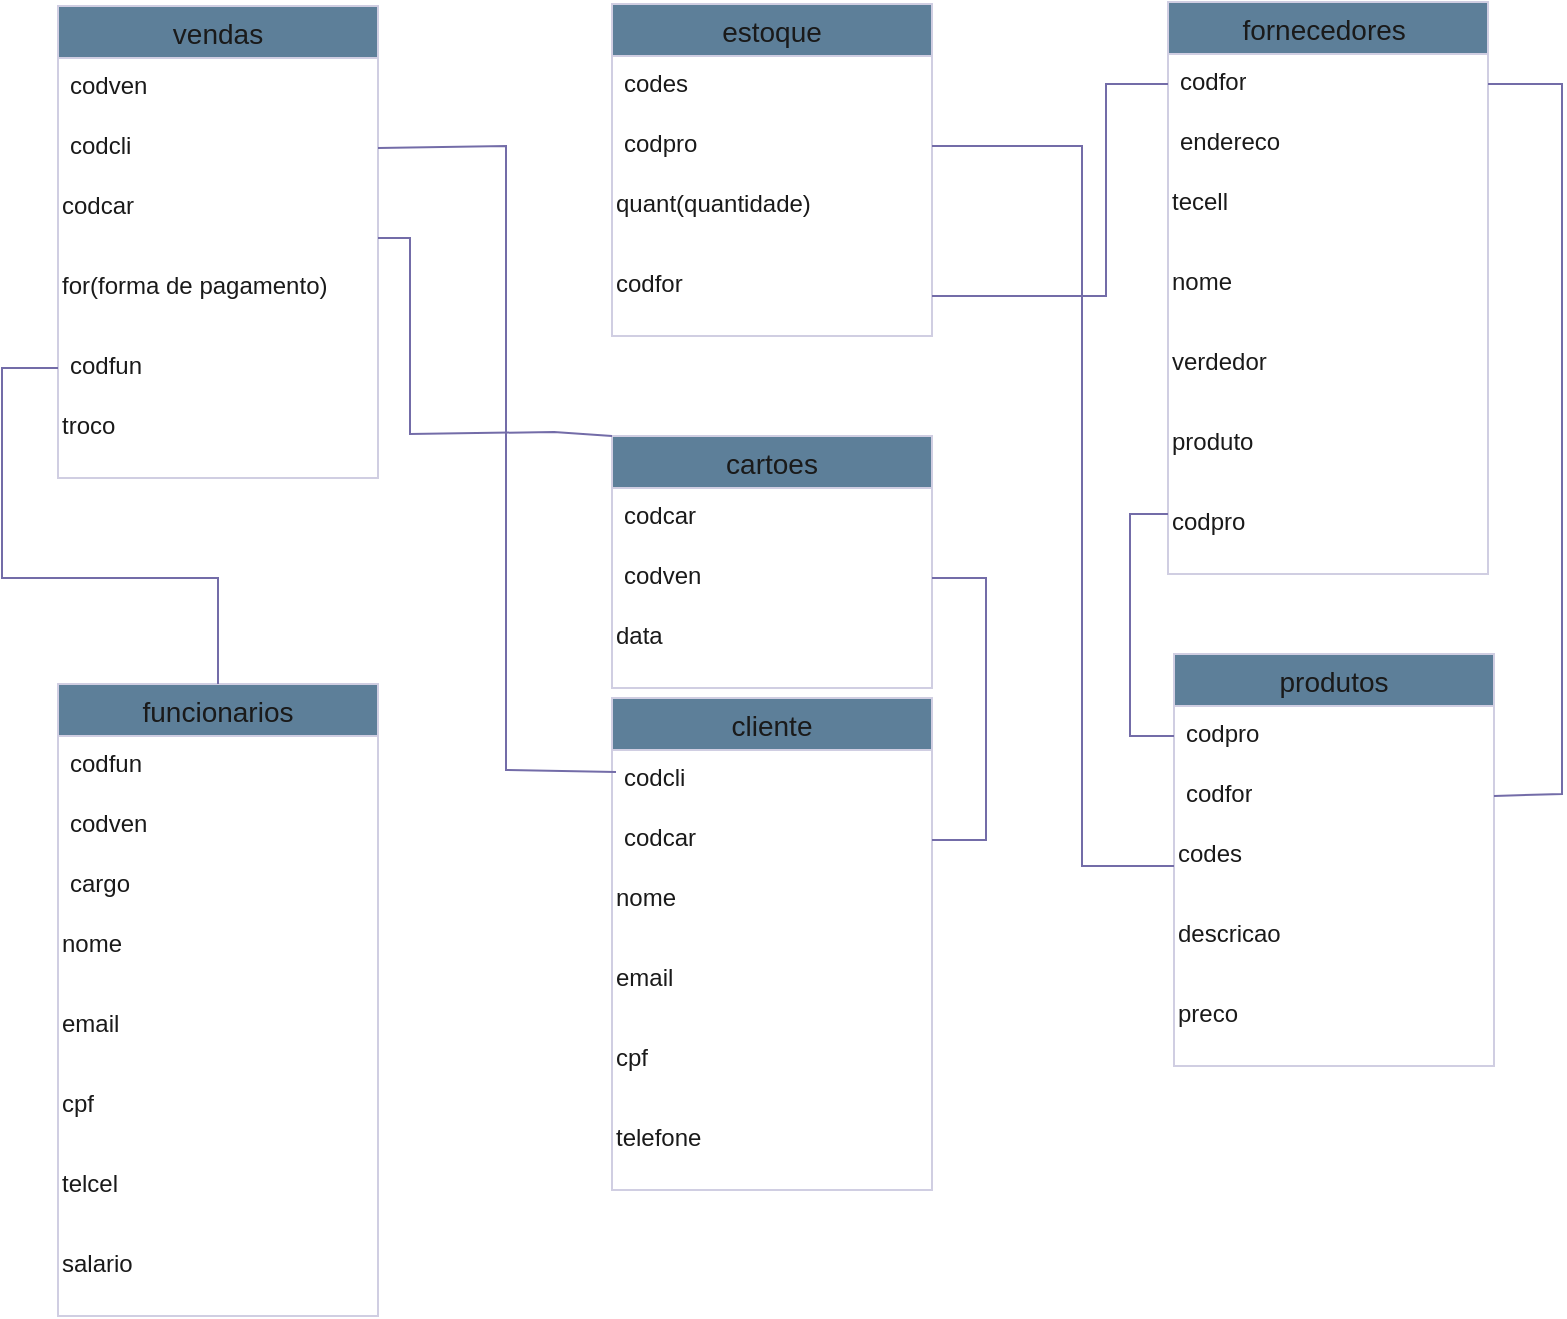 <mxfile version="22.1.18" type="device">
  <diagram id="C5RBs43oDa-KdzZeNtuy" name="Page-1">
    <mxGraphModel dx="1167" dy="580" grid="1" gridSize="12" guides="1" tooltips="1" connect="1" arrows="1" fold="1" page="1" pageScale="1" pageWidth="2000" pageHeight="1000" background="none" math="0" shadow="0">
      <root>
        <mxCell id="WIyWlLk6GJQsqaUBKTNV-0" />
        <mxCell id="WIyWlLk6GJQsqaUBKTNV-1" parent="WIyWlLk6GJQsqaUBKTNV-0" />
        <mxCell id="L7wKkM1lqsaKDMtwk1TP-30" value="vendas" style="swimlane;fontStyle=0;childLayout=stackLayout;horizontal=1;startSize=26;horizontalStack=0;resizeParent=1;resizeParentMax=0;resizeLast=0;collapsible=1;marginBottom=0;align=center;fontSize=14;labelBackgroundColor=none;fillColor=#5D7F99;strokeColor=#D0CEE2;fontColor=#1A1A1A;" vertex="1" parent="WIyWlLk6GJQsqaUBKTNV-1">
          <mxGeometry x="64" y="50" width="160" height="236" as="geometry" />
        </mxCell>
        <mxCell id="L7wKkM1lqsaKDMtwk1TP-31" value="codven" style="text;strokeColor=none;fillColor=none;spacingLeft=4;spacingRight=4;overflow=hidden;rotatable=0;points=[[0,0.5],[1,0.5]];portConstraint=eastwest;fontSize=12;whiteSpace=wrap;html=1;labelBackgroundColor=none;fontColor=#1A1A1A;" vertex="1" parent="L7wKkM1lqsaKDMtwk1TP-30">
          <mxGeometry y="26" width="160" height="30" as="geometry" />
        </mxCell>
        <mxCell id="L7wKkM1lqsaKDMtwk1TP-32" value="codcli" style="text;strokeColor=none;fillColor=none;spacingLeft=4;spacingRight=4;overflow=hidden;rotatable=0;points=[[0,0.5],[1,0.5]];portConstraint=eastwest;fontSize=12;whiteSpace=wrap;html=1;labelBackgroundColor=none;fontColor=#1A1A1A;" vertex="1" parent="L7wKkM1lqsaKDMtwk1TP-30">
          <mxGeometry y="56" width="160" height="30" as="geometry" />
        </mxCell>
        <mxCell id="L7wKkM1lqsaKDMtwk1TP-36" value="codcar&lt;br&gt;" style="text;whiteSpace=wrap;html=1;labelBackgroundColor=none;fontColor=#1A1A1A;" vertex="1" parent="L7wKkM1lqsaKDMtwk1TP-30">
          <mxGeometry y="86" width="160" height="40" as="geometry" />
        </mxCell>
        <mxCell id="L7wKkM1lqsaKDMtwk1TP-39" value="for(forma de pagamento)" style="text;whiteSpace=wrap;html=1;labelBackgroundColor=none;fontColor=#1A1A1A;" vertex="1" parent="L7wKkM1lqsaKDMtwk1TP-30">
          <mxGeometry y="126" width="160" height="40" as="geometry" />
        </mxCell>
        <mxCell id="L7wKkM1lqsaKDMtwk1TP-35" value="codfun" style="text;strokeColor=none;fillColor=none;spacingLeft=4;spacingRight=4;overflow=hidden;rotatable=0;points=[[0,0.5],[1,0.5]];portConstraint=eastwest;fontSize=12;whiteSpace=wrap;html=1;labelBackgroundColor=none;fontColor=#1A1A1A;" vertex="1" parent="L7wKkM1lqsaKDMtwk1TP-30">
          <mxGeometry y="166" width="160" height="30" as="geometry" />
        </mxCell>
        <mxCell id="L7wKkM1lqsaKDMtwk1TP-34" value="troco" style="text;whiteSpace=wrap;html=1;labelBackgroundColor=none;fontColor=#1A1A1A;" vertex="1" parent="L7wKkM1lqsaKDMtwk1TP-30">
          <mxGeometry y="196" width="160" height="40" as="geometry" />
        </mxCell>
        <mxCell id="L7wKkM1lqsaKDMtwk1TP-42" value="estoque" style="swimlane;fontStyle=0;childLayout=stackLayout;horizontal=1;startSize=26;horizontalStack=0;resizeParent=1;resizeParentMax=0;resizeLast=0;collapsible=1;marginBottom=0;align=center;fontSize=14;labelBackgroundColor=none;fillColor=#5D7F99;strokeColor=#D0CEE2;fontColor=#1A1A1A;" vertex="1" parent="WIyWlLk6GJQsqaUBKTNV-1">
          <mxGeometry x="341" y="49" width="160" height="166" as="geometry" />
        </mxCell>
        <mxCell id="L7wKkM1lqsaKDMtwk1TP-43" value="codes" style="text;strokeColor=none;fillColor=none;spacingLeft=4;spacingRight=4;overflow=hidden;rotatable=0;points=[[0,0.5],[1,0.5]];portConstraint=eastwest;fontSize=12;whiteSpace=wrap;html=1;labelBackgroundColor=none;fontColor=#1A1A1A;" vertex="1" parent="L7wKkM1lqsaKDMtwk1TP-42">
          <mxGeometry y="26" width="160" height="30" as="geometry" />
        </mxCell>
        <mxCell id="L7wKkM1lqsaKDMtwk1TP-44" value="codpro" style="text;strokeColor=none;fillColor=none;spacingLeft=4;spacingRight=4;overflow=hidden;rotatable=0;points=[[0,0.5],[1,0.5]];portConstraint=eastwest;fontSize=12;whiteSpace=wrap;html=1;labelBackgroundColor=none;fontColor=#1A1A1A;" vertex="1" parent="L7wKkM1lqsaKDMtwk1TP-42">
          <mxGeometry y="56" width="160" height="30" as="geometry" />
        </mxCell>
        <mxCell id="L7wKkM1lqsaKDMtwk1TP-45" value="quant(quantidade)" style="text;whiteSpace=wrap;html=1;labelBackgroundColor=none;fontColor=#1A1A1A;" vertex="1" parent="L7wKkM1lqsaKDMtwk1TP-42">
          <mxGeometry y="86" width="160" height="40" as="geometry" />
        </mxCell>
        <mxCell id="L7wKkM1lqsaKDMtwk1TP-46" value="codfor" style="text;whiteSpace=wrap;html=1;labelBackgroundColor=none;fontColor=#1A1A1A;" vertex="1" parent="L7wKkM1lqsaKDMtwk1TP-42">
          <mxGeometry y="126" width="160" height="40" as="geometry" />
        </mxCell>
        <mxCell id="L7wKkM1lqsaKDMtwk1TP-50" value="produtos" style="swimlane;fontStyle=0;childLayout=stackLayout;horizontal=1;startSize=26;horizontalStack=0;resizeParent=1;resizeParentMax=0;resizeLast=0;collapsible=1;marginBottom=0;align=center;fontSize=14;labelBackgroundColor=none;fillColor=#5D7F99;strokeColor=#D0CEE2;fontColor=#1A1A1A;" vertex="1" parent="WIyWlLk6GJQsqaUBKTNV-1">
          <mxGeometry x="622" y="374" width="160" height="206" as="geometry" />
        </mxCell>
        <mxCell id="L7wKkM1lqsaKDMtwk1TP-51" value="codpro" style="text;strokeColor=none;fillColor=none;spacingLeft=4;spacingRight=4;overflow=hidden;rotatable=0;points=[[0,0.5],[1,0.5]];portConstraint=eastwest;fontSize=12;whiteSpace=wrap;html=1;labelBackgroundColor=none;fontColor=#1A1A1A;" vertex="1" parent="L7wKkM1lqsaKDMtwk1TP-50">
          <mxGeometry y="26" width="160" height="30" as="geometry" />
        </mxCell>
        <mxCell id="L7wKkM1lqsaKDMtwk1TP-52" value="codfor" style="text;strokeColor=none;fillColor=none;spacingLeft=4;spacingRight=4;overflow=hidden;rotatable=0;points=[[0,0.5],[1,0.5]];portConstraint=eastwest;fontSize=12;whiteSpace=wrap;html=1;labelBackgroundColor=none;fontColor=#1A1A1A;" vertex="1" parent="L7wKkM1lqsaKDMtwk1TP-50">
          <mxGeometry y="56" width="160" height="30" as="geometry" />
        </mxCell>
        <mxCell id="L7wKkM1lqsaKDMtwk1TP-53" value="codes" style="text;whiteSpace=wrap;html=1;labelBackgroundColor=none;fontColor=#1A1A1A;" vertex="1" parent="L7wKkM1lqsaKDMtwk1TP-50">
          <mxGeometry y="86" width="160" height="40" as="geometry" />
        </mxCell>
        <mxCell id="L7wKkM1lqsaKDMtwk1TP-54" value="descricao" style="text;whiteSpace=wrap;html=1;labelBackgroundColor=none;fontColor=#1A1A1A;" vertex="1" parent="L7wKkM1lqsaKDMtwk1TP-50">
          <mxGeometry y="126" width="160" height="40" as="geometry" />
        </mxCell>
        <mxCell id="L7wKkM1lqsaKDMtwk1TP-55" value="preco" style="text;whiteSpace=wrap;html=1;labelBackgroundColor=none;fontColor=#1A1A1A;" vertex="1" parent="L7wKkM1lqsaKDMtwk1TP-50">
          <mxGeometry y="166" width="160" height="40" as="geometry" />
        </mxCell>
        <mxCell id="L7wKkM1lqsaKDMtwk1TP-58" value="fornecedores " style="swimlane;fontStyle=0;childLayout=stackLayout;horizontal=1;startSize=26;horizontalStack=0;resizeParent=1;resizeParentMax=0;resizeLast=0;collapsible=1;marginBottom=0;align=center;fontSize=14;labelBackgroundColor=none;fillColor=#5D7F99;strokeColor=#D0CEE2;fontColor=#1A1A1A;" vertex="1" parent="WIyWlLk6GJQsqaUBKTNV-1">
          <mxGeometry x="619" y="48" width="160" height="286" as="geometry" />
        </mxCell>
        <mxCell id="L7wKkM1lqsaKDMtwk1TP-59" value="codfor" style="text;strokeColor=none;fillColor=none;spacingLeft=4;spacingRight=4;overflow=hidden;rotatable=0;points=[[0,0.5],[1,0.5]];portConstraint=eastwest;fontSize=12;whiteSpace=wrap;html=1;labelBackgroundColor=none;fontColor=#1A1A1A;" vertex="1" parent="L7wKkM1lqsaKDMtwk1TP-58">
          <mxGeometry y="26" width="160" height="30" as="geometry" />
        </mxCell>
        <mxCell id="L7wKkM1lqsaKDMtwk1TP-60" value="endereco" style="text;strokeColor=none;fillColor=none;spacingLeft=4;spacingRight=4;overflow=hidden;rotatable=0;points=[[0,0.5],[1,0.5]];portConstraint=eastwest;fontSize=12;whiteSpace=wrap;html=1;labelBackgroundColor=none;fontColor=#1A1A1A;" vertex="1" parent="L7wKkM1lqsaKDMtwk1TP-58">
          <mxGeometry y="56" width="160" height="30" as="geometry" />
        </mxCell>
        <mxCell id="L7wKkM1lqsaKDMtwk1TP-61" value="tecell" style="text;whiteSpace=wrap;html=1;labelBackgroundColor=none;fontColor=#1A1A1A;" vertex="1" parent="L7wKkM1lqsaKDMtwk1TP-58">
          <mxGeometry y="86" width="160" height="40" as="geometry" />
        </mxCell>
        <mxCell id="L7wKkM1lqsaKDMtwk1TP-63" value="nome&amp;nbsp;" style="text;whiteSpace=wrap;html=1;labelBackgroundColor=none;fontColor=#1A1A1A;" vertex="1" parent="L7wKkM1lqsaKDMtwk1TP-58">
          <mxGeometry y="126" width="160" height="40" as="geometry" />
        </mxCell>
        <mxCell id="L7wKkM1lqsaKDMtwk1TP-64" value="verdedor" style="text;whiteSpace=wrap;html=1;labelBackgroundColor=none;fontColor=#1A1A1A;" vertex="1" parent="L7wKkM1lqsaKDMtwk1TP-58">
          <mxGeometry y="166" width="160" height="40" as="geometry" />
        </mxCell>
        <mxCell id="L7wKkM1lqsaKDMtwk1TP-65" value="produto" style="text;whiteSpace=wrap;html=1;labelBackgroundColor=none;fontColor=#1A1A1A;" vertex="1" parent="L7wKkM1lqsaKDMtwk1TP-58">
          <mxGeometry y="206" width="160" height="40" as="geometry" />
        </mxCell>
        <mxCell id="L7wKkM1lqsaKDMtwk1TP-62" value="codpro" style="text;whiteSpace=wrap;html=1;labelBackgroundColor=none;fontColor=#1A1A1A;" vertex="1" parent="L7wKkM1lqsaKDMtwk1TP-58">
          <mxGeometry y="246" width="160" height="40" as="geometry" />
        </mxCell>
        <mxCell id="L7wKkM1lqsaKDMtwk1TP-66" value="funcionarios" style="swimlane;fontStyle=0;childLayout=stackLayout;horizontal=1;startSize=26;horizontalStack=0;resizeParent=1;resizeParentMax=0;resizeLast=0;collapsible=1;marginBottom=0;align=center;fontSize=14;labelBackgroundColor=none;fillColor=#5D7F99;strokeColor=#D0CEE2;fontColor=#1A1A1A;" vertex="1" parent="WIyWlLk6GJQsqaUBKTNV-1">
          <mxGeometry x="64" y="389" width="160" height="316" as="geometry" />
        </mxCell>
        <mxCell id="L7wKkM1lqsaKDMtwk1TP-67" value="codfun" style="text;strokeColor=none;fillColor=none;spacingLeft=4;spacingRight=4;overflow=hidden;rotatable=0;points=[[0,0.5],[1,0.5]];portConstraint=eastwest;fontSize=12;whiteSpace=wrap;html=1;labelBackgroundColor=none;fontColor=#1A1A1A;" vertex="1" parent="L7wKkM1lqsaKDMtwk1TP-66">
          <mxGeometry y="26" width="160" height="30" as="geometry" />
        </mxCell>
        <mxCell id="L7wKkM1lqsaKDMtwk1TP-88" value="codven" style="text;strokeColor=none;fillColor=none;spacingLeft=4;spacingRight=4;overflow=hidden;rotatable=0;points=[[0,0.5],[1,0.5]];portConstraint=eastwest;fontSize=12;whiteSpace=wrap;html=1;labelBackgroundColor=none;fontColor=#1A1A1A;" vertex="1" parent="L7wKkM1lqsaKDMtwk1TP-66">
          <mxGeometry y="56" width="160" height="30" as="geometry" />
        </mxCell>
        <mxCell id="L7wKkM1lqsaKDMtwk1TP-68" value="cargo" style="text;strokeColor=none;fillColor=none;spacingLeft=4;spacingRight=4;overflow=hidden;rotatable=0;points=[[0,0.5],[1,0.5]];portConstraint=eastwest;fontSize=12;whiteSpace=wrap;html=1;labelBackgroundColor=none;fontColor=#1A1A1A;" vertex="1" parent="L7wKkM1lqsaKDMtwk1TP-66">
          <mxGeometry y="86" width="160" height="30" as="geometry" />
        </mxCell>
        <mxCell id="L7wKkM1lqsaKDMtwk1TP-69" value="nome" style="text;whiteSpace=wrap;html=1;labelBackgroundColor=none;fontColor=#1A1A1A;" vertex="1" parent="L7wKkM1lqsaKDMtwk1TP-66">
          <mxGeometry y="116" width="160" height="40" as="geometry" />
        </mxCell>
        <mxCell id="L7wKkM1lqsaKDMtwk1TP-70" value="email" style="text;whiteSpace=wrap;html=1;labelBackgroundColor=none;fontColor=#1A1A1A;" vertex="1" parent="L7wKkM1lqsaKDMtwk1TP-66">
          <mxGeometry y="156" width="160" height="40" as="geometry" />
        </mxCell>
        <mxCell id="L7wKkM1lqsaKDMtwk1TP-72" value="cpf" style="text;whiteSpace=wrap;html=1;labelBackgroundColor=none;fontColor=#1A1A1A;" vertex="1" parent="L7wKkM1lqsaKDMtwk1TP-66">
          <mxGeometry y="196" width="160" height="40" as="geometry" />
        </mxCell>
        <mxCell id="L7wKkM1lqsaKDMtwk1TP-73" value="telcel" style="text;whiteSpace=wrap;html=1;labelBackgroundColor=none;fontColor=#1A1A1A;" vertex="1" parent="L7wKkM1lqsaKDMtwk1TP-66">
          <mxGeometry y="236" width="160" height="40" as="geometry" />
        </mxCell>
        <mxCell id="L7wKkM1lqsaKDMtwk1TP-71" value="salario" style="text;whiteSpace=wrap;html=1;labelBackgroundColor=none;fontColor=#1A1A1A;" vertex="1" parent="L7wKkM1lqsaKDMtwk1TP-66">
          <mxGeometry y="276" width="160" height="40" as="geometry" />
        </mxCell>
        <mxCell id="L7wKkM1lqsaKDMtwk1TP-74" value="cliente" style="swimlane;fontStyle=0;childLayout=stackLayout;horizontal=1;startSize=26;horizontalStack=0;resizeParent=1;resizeParentMax=0;resizeLast=0;collapsible=1;marginBottom=0;align=center;fontSize=14;labelBackgroundColor=none;fillColor=#5D7F99;strokeColor=#D0CEE2;fontColor=#1A1A1A;" vertex="1" parent="WIyWlLk6GJQsqaUBKTNV-1">
          <mxGeometry x="341" y="396" width="160" height="246" as="geometry" />
        </mxCell>
        <mxCell id="L7wKkM1lqsaKDMtwk1TP-75" value="codcli" style="text;strokeColor=none;fillColor=none;spacingLeft=4;spacingRight=4;overflow=hidden;rotatable=0;points=[[0,0.5],[1,0.5]];portConstraint=eastwest;fontSize=12;whiteSpace=wrap;html=1;labelBackgroundColor=none;fontColor=#1A1A1A;" vertex="1" parent="L7wKkM1lqsaKDMtwk1TP-74">
          <mxGeometry y="26" width="160" height="30" as="geometry" />
        </mxCell>
        <mxCell id="L7wKkM1lqsaKDMtwk1TP-76" value="codcar" style="text;strokeColor=none;fillColor=none;spacingLeft=4;spacingRight=4;overflow=hidden;rotatable=0;points=[[0,0.5],[1,0.5]];portConstraint=eastwest;fontSize=12;whiteSpace=wrap;html=1;labelBackgroundColor=none;fontColor=#1A1A1A;" vertex="1" parent="L7wKkM1lqsaKDMtwk1TP-74">
          <mxGeometry y="56" width="160" height="30" as="geometry" />
        </mxCell>
        <mxCell id="L7wKkM1lqsaKDMtwk1TP-77" value="nome" style="text;whiteSpace=wrap;html=1;labelBackgroundColor=none;fontColor=#1A1A1A;" vertex="1" parent="L7wKkM1lqsaKDMtwk1TP-74">
          <mxGeometry y="86" width="160" height="40" as="geometry" />
        </mxCell>
        <mxCell id="L7wKkM1lqsaKDMtwk1TP-78" value="email" style="text;whiteSpace=wrap;html=1;labelBackgroundColor=none;fontColor=#1A1A1A;" vertex="1" parent="L7wKkM1lqsaKDMtwk1TP-74">
          <mxGeometry y="126" width="160" height="40" as="geometry" />
        </mxCell>
        <mxCell id="L7wKkM1lqsaKDMtwk1TP-79" value="cpf" style="text;whiteSpace=wrap;html=1;labelBackgroundColor=none;fontColor=#1A1A1A;" vertex="1" parent="L7wKkM1lqsaKDMtwk1TP-74">
          <mxGeometry y="166" width="160" height="40" as="geometry" />
        </mxCell>
        <mxCell id="L7wKkM1lqsaKDMtwk1TP-80" value="telefone" style="text;whiteSpace=wrap;html=1;labelBackgroundColor=none;fontColor=#1A1A1A;" vertex="1" parent="L7wKkM1lqsaKDMtwk1TP-74">
          <mxGeometry y="206" width="160" height="40" as="geometry" />
        </mxCell>
        <mxCell id="L7wKkM1lqsaKDMtwk1TP-82" value="cartoes" style="swimlane;fontStyle=0;childLayout=stackLayout;horizontal=1;startSize=26;horizontalStack=0;resizeParent=1;resizeParentMax=0;resizeLast=0;collapsible=1;marginBottom=0;align=center;fontSize=14;labelBackgroundColor=none;fillColor=#5D7F99;strokeColor=#D0CEE2;fontColor=#1A1A1A;" vertex="1" parent="WIyWlLk6GJQsqaUBKTNV-1">
          <mxGeometry x="341" y="265" width="160" height="126" as="geometry" />
        </mxCell>
        <mxCell id="L7wKkM1lqsaKDMtwk1TP-83" value="codcar" style="text;strokeColor=none;fillColor=none;spacingLeft=4;spacingRight=4;overflow=hidden;rotatable=0;points=[[0,0.5],[1,0.5]];portConstraint=eastwest;fontSize=12;whiteSpace=wrap;html=1;labelBackgroundColor=none;fontColor=#1A1A1A;" vertex="1" parent="L7wKkM1lqsaKDMtwk1TP-82">
          <mxGeometry y="26" width="160" height="30" as="geometry" />
        </mxCell>
        <mxCell id="L7wKkM1lqsaKDMtwk1TP-84" value="codven" style="text;strokeColor=none;fillColor=none;spacingLeft=4;spacingRight=4;overflow=hidden;rotatable=0;points=[[0,0.5],[1,0.5]];portConstraint=eastwest;fontSize=12;whiteSpace=wrap;html=1;labelBackgroundColor=none;fontColor=#1A1A1A;" vertex="1" parent="L7wKkM1lqsaKDMtwk1TP-82">
          <mxGeometry y="56" width="160" height="30" as="geometry" />
        </mxCell>
        <mxCell id="L7wKkM1lqsaKDMtwk1TP-85" value="data" style="text;whiteSpace=wrap;html=1;labelBackgroundColor=none;fontColor=#1A1A1A;" vertex="1" parent="L7wKkM1lqsaKDMtwk1TP-82">
          <mxGeometry y="86" width="160" height="40" as="geometry" />
        </mxCell>
        <mxCell id="L7wKkM1lqsaKDMtwk1TP-87" value="" style="endArrow=none;html=1;rounded=0;strokeColor=#736CA8;fontColor=#1A1A1A;entryX=0;entryY=0.5;entryDx=0;entryDy=0;exitX=0.5;exitY=0;exitDx=0;exitDy=0;" edge="1" parent="WIyWlLk6GJQsqaUBKTNV-1" source="L7wKkM1lqsaKDMtwk1TP-66" target="L7wKkM1lqsaKDMtwk1TP-35">
          <mxGeometry width="50" height="50" relative="1" as="geometry">
            <mxPoint x="132" y="384" as="sourcePoint" />
            <mxPoint x="146" y="288" as="targetPoint" />
            <Array as="points">
              <mxPoint x="144" y="336" />
              <mxPoint x="36" y="336" />
              <mxPoint x="36" y="231" />
            </Array>
          </mxGeometry>
        </mxCell>
        <mxCell id="L7wKkM1lqsaKDMtwk1TP-90" value="" style="endArrow=none;html=1;rounded=0;strokeColor=#736CA8;fontColor=#1A1A1A;entryX=0;entryY=0.5;entryDx=0;entryDy=0;exitX=1;exitY=0.5;exitDx=0;exitDy=0;" edge="1" parent="WIyWlLk6GJQsqaUBKTNV-1" source="L7wKkM1lqsaKDMtwk1TP-32">
          <mxGeometry width="50" height="50" relative="1" as="geometry">
            <mxPoint x="228" y="120" as="sourcePoint" />
            <mxPoint x="343" y="433" as="targetPoint" />
            <Array as="points">
              <mxPoint x="288" y="120" />
              <mxPoint x="288" y="192" />
              <mxPoint x="288" y="276" />
              <mxPoint x="288" y="432" />
            </Array>
          </mxGeometry>
        </mxCell>
        <mxCell id="L7wKkM1lqsaKDMtwk1TP-91" value="" style="endArrow=none;html=1;rounded=0;strokeColor=#736CA8;fontColor=#1A1A1A;exitX=1;exitY=0.75;exitDx=0;exitDy=0;entryX=0;entryY=0;entryDx=0;entryDy=0;" edge="1" parent="WIyWlLk6GJQsqaUBKTNV-1" source="L7wKkM1lqsaKDMtwk1TP-36" target="L7wKkM1lqsaKDMtwk1TP-82">
          <mxGeometry width="50" height="50" relative="1" as="geometry">
            <mxPoint x="492" y="290" as="sourcePoint" />
            <mxPoint x="542" y="240" as="targetPoint" />
            <Array as="points">
              <mxPoint x="240" y="166" />
              <mxPoint x="240" y="264" />
              <mxPoint x="312" y="263" />
            </Array>
          </mxGeometry>
        </mxCell>
        <mxCell id="L7wKkM1lqsaKDMtwk1TP-92" value="" style="endArrow=none;html=1;rounded=0;strokeColor=#736CA8;fontColor=#1A1A1A;exitX=1;exitY=0.5;exitDx=0;exitDy=0;entryX=1;entryY=0.5;entryDx=0;entryDy=0;" edge="1" parent="WIyWlLk6GJQsqaUBKTNV-1" source="L7wKkM1lqsaKDMtwk1TP-76" target="L7wKkM1lqsaKDMtwk1TP-84">
          <mxGeometry width="50" height="50" relative="1" as="geometry">
            <mxPoint x="492" y="398" as="sourcePoint" />
            <mxPoint x="542" y="348" as="targetPoint" />
            <Array as="points">
              <mxPoint x="528" y="467" />
              <mxPoint x="528" y="396" />
              <mxPoint x="528" y="336" />
            </Array>
          </mxGeometry>
        </mxCell>
        <mxCell id="L7wKkM1lqsaKDMtwk1TP-93" value="" style="endArrow=none;html=1;rounded=0;strokeColor=#736CA8;fontColor=#1A1A1A;exitX=1;exitY=0.5;exitDx=0;exitDy=0;entryX=0;entryY=0.5;entryDx=0;entryDy=0;" edge="1" parent="WIyWlLk6GJQsqaUBKTNV-1" source="L7wKkM1lqsaKDMtwk1TP-44" target="L7wKkM1lqsaKDMtwk1TP-53">
          <mxGeometry width="50" height="50" relative="1" as="geometry">
            <mxPoint x="516" y="286" as="sourcePoint" />
            <mxPoint x="566" y="236" as="targetPoint" />
            <Array as="points">
              <mxPoint x="576" y="120" />
              <mxPoint x="576" y="276" />
              <mxPoint x="576" y="432" />
              <mxPoint x="576" y="480" />
            </Array>
          </mxGeometry>
        </mxCell>
        <mxCell id="L7wKkM1lqsaKDMtwk1TP-94" value="" style="endArrow=none;html=1;rounded=0;strokeColor=#736CA8;fontColor=#1A1A1A;entryX=1;entryY=0.5;entryDx=0;entryDy=0;exitX=0;exitY=0.5;exitDx=0;exitDy=0;" edge="1" parent="WIyWlLk6GJQsqaUBKTNV-1" source="L7wKkM1lqsaKDMtwk1TP-59" target="L7wKkM1lqsaKDMtwk1TP-46">
          <mxGeometry width="50" height="50" relative="1" as="geometry">
            <mxPoint x="492" y="302" as="sourcePoint" />
            <mxPoint x="542" y="252" as="targetPoint" />
            <Array as="points">
              <mxPoint x="588" y="89" />
              <mxPoint x="588" y="195" />
            </Array>
          </mxGeometry>
        </mxCell>
        <mxCell id="L7wKkM1lqsaKDMtwk1TP-95" value="" style="endArrow=none;html=1;rounded=0;strokeColor=#736CA8;fontColor=#1A1A1A;entryX=0;entryY=0.25;entryDx=0;entryDy=0;exitX=0;exitY=0.5;exitDx=0;exitDy=0;" edge="1" parent="WIyWlLk6GJQsqaUBKTNV-1" source="L7wKkM1lqsaKDMtwk1TP-51" target="L7wKkM1lqsaKDMtwk1TP-62">
          <mxGeometry width="50" height="50" relative="1" as="geometry">
            <mxPoint x="564" y="410" as="sourcePoint" />
            <mxPoint x="614" y="360" as="targetPoint" />
            <Array as="points">
              <mxPoint x="600" y="415" />
              <mxPoint x="600" y="360" />
              <mxPoint x="600" y="304" />
            </Array>
          </mxGeometry>
        </mxCell>
        <mxCell id="L7wKkM1lqsaKDMtwk1TP-96" value="" style="endArrow=none;html=1;rounded=0;strokeColor=#736CA8;fontColor=#1A1A1A;entryX=1;entryY=0.5;entryDx=0;entryDy=0;exitX=1;exitY=0.5;exitDx=0;exitDy=0;" edge="1" parent="WIyWlLk6GJQsqaUBKTNV-1" source="L7wKkM1lqsaKDMtwk1TP-52" target="L7wKkM1lqsaKDMtwk1TP-59">
          <mxGeometry width="50" height="50" relative="1" as="geometry">
            <mxPoint x="492" y="302" as="sourcePoint" />
            <mxPoint x="542" y="252" as="targetPoint" />
            <Array as="points">
              <mxPoint x="816" y="444" />
              <mxPoint x="816" y="252" />
              <mxPoint x="816" y="89" />
            </Array>
          </mxGeometry>
        </mxCell>
      </root>
    </mxGraphModel>
  </diagram>
</mxfile>
